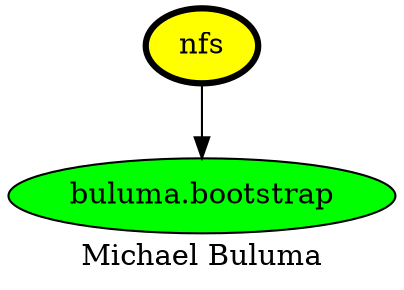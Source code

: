 digraph PhiloDilemma {
  label = "Michael Buluma" ;
  overlap=false
  {
    "nfs" [fillcolor=yellow style=filled penwidth=3]
    "buluma.bootstrap" [fillcolor=green style=filled]
  }
  "nfs" -> "buluma.bootstrap"
}

